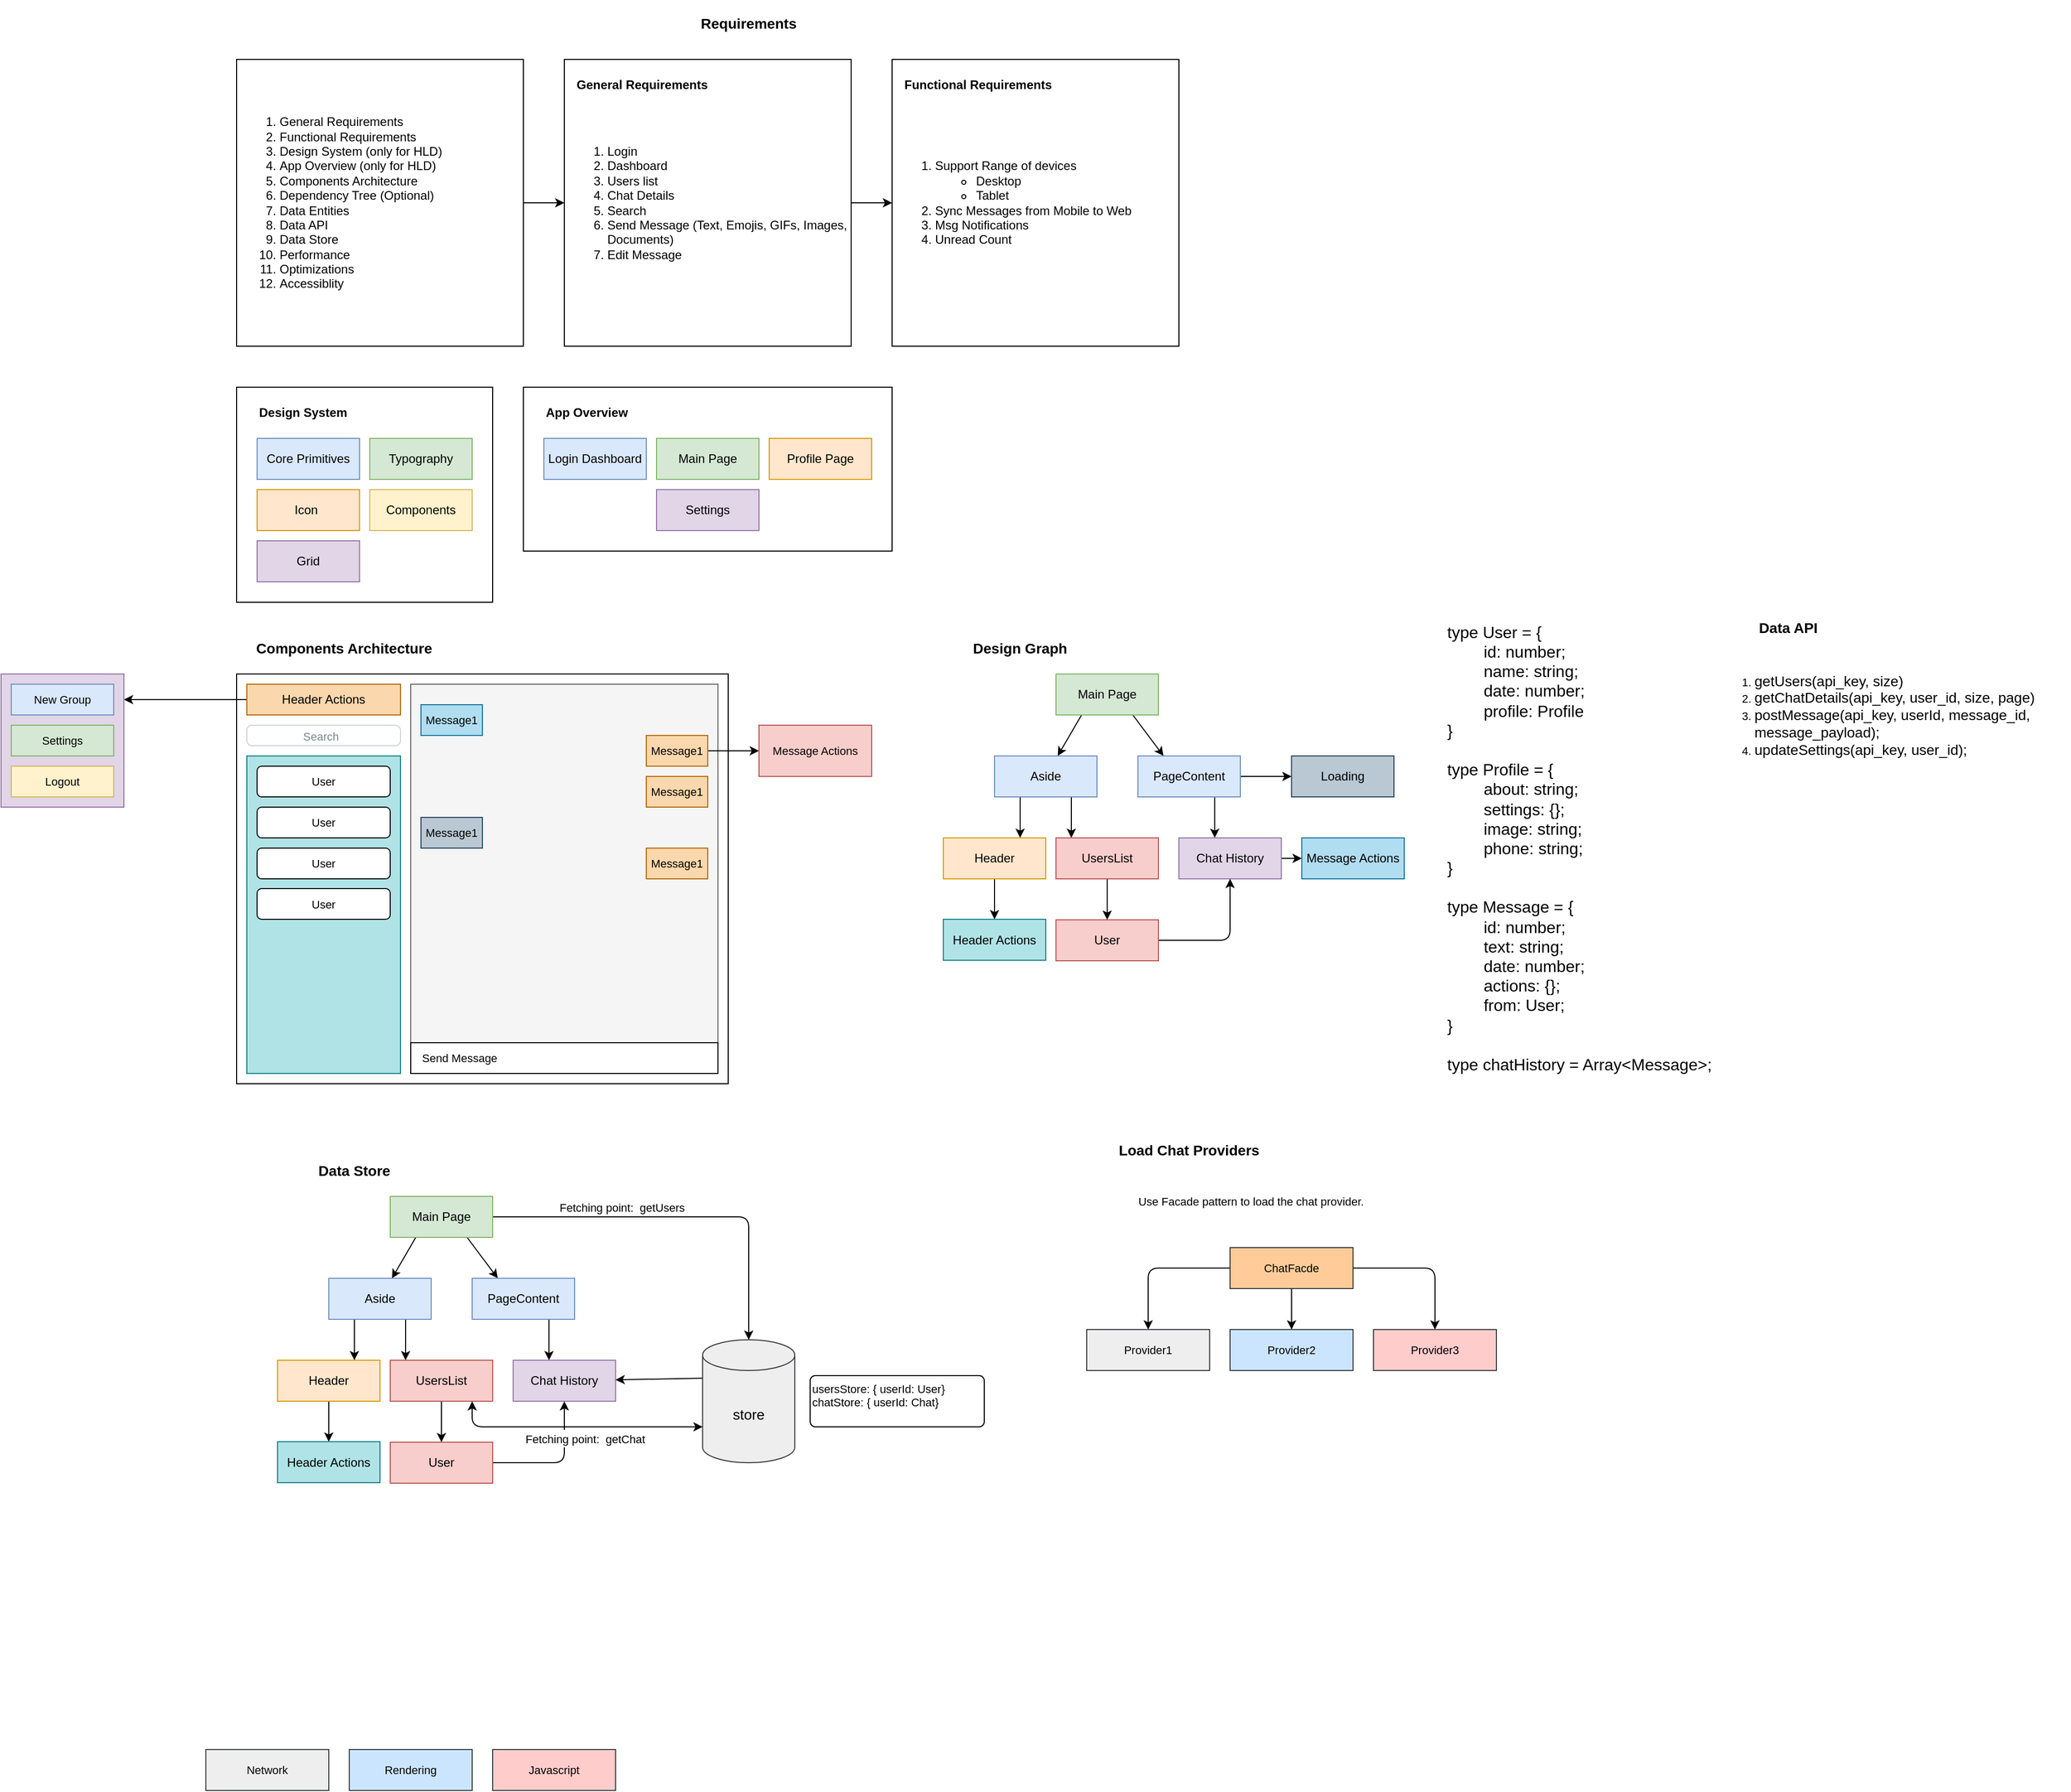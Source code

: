 <mxfile>
    <diagram id="DOxisX3I_BNlyZTwNfg0" name="Page-1">
        <mxGraphModel dx="2720" dy="1630" grid="1" gridSize="10" guides="1" tooltips="1" connect="1" arrows="1" fold="1" page="1" pageScale="1" pageWidth="827" pageHeight="1169" math="0" shadow="0">
            <root>
                <mxCell id="0"/>
                <mxCell id="1" parent="0"/>
                <mxCell id="127" style="edgeStyle=none;html=1;exitX=1;exitY=0.5;exitDx=0;exitDy=0;entryX=0.5;entryY=1;entryDx=0;entryDy=0;fontSize=11;" edge="1" parent="1" source="128" target="126">
                    <mxGeometry relative="1" as="geometry">
                        <Array as="points">
                            <mxPoint x="-760" y="1130"/>
                        </Array>
                    </mxGeometry>
                </mxCell>
                <mxCell id="7" style="edgeStyle=none;html=1;exitX=1;exitY=0.5;exitDx=0;exitDy=0;entryX=0;entryY=0.5;entryDx=0;entryDy=0;" parent="1" source="5" target="6" edge="1">
                    <mxGeometry relative="1" as="geometry"/>
                </mxCell>
                <mxCell id="5" value="&lt;ol&gt;&lt;li&gt;General Requirements&lt;/li&gt;&lt;li&gt;Functional Requirements&lt;/li&gt;&lt;li&gt;Design System (only for HLD)&lt;/li&gt;&lt;li&gt;App Overview (only for HLD)&lt;/li&gt;&lt;li&gt;Components Architecture&lt;/li&gt;&lt;li&gt;Dependency Tree (Optional)&lt;/li&gt;&lt;li&gt;Data Entities&lt;/li&gt;&lt;li&gt;Data API&lt;/li&gt;&lt;li&gt;Data Store&lt;/li&gt;&lt;li&gt;Performance&lt;/li&gt;&lt;li&gt;Optimizations&lt;/li&gt;&lt;li&gt;Accessiblity&lt;/li&gt;&lt;/ol&gt;" style="whiteSpace=wrap;html=1;aspect=fixed;align=left;" parent="1" vertex="1">
                    <mxGeometry x="-1080" y="-240" width="280" height="280" as="geometry"/>
                </mxCell>
                <mxCell id="12" style="edgeStyle=none;html=1;exitX=1;exitY=0.5;exitDx=0;exitDy=0;entryX=0;entryY=0.5;entryDx=0;entryDy=0;" edge="1" parent="1" source="6" target="11">
                    <mxGeometry relative="1" as="geometry"/>
                </mxCell>
                <mxCell id="6" value="&lt;div style=&quot;&quot;&gt;&lt;ol&gt;&lt;li&gt;Login&lt;/li&gt;&lt;li&gt;Dashboard&lt;/li&gt;&lt;li&gt;Users list&lt;/li&gt;&lt;li&gt;Chat Details&lt;/li&gt;&lt;li&gt;Search&amp;nbsp;&lt;/li&gt;&lt;li&gt;Send Message (Text, Emojis, GIFs, Images, Documents)&lt;/li&gt;&lt;li&gt;Edit Message&amp;nbsp;&lt;/li&gt;&lt;/ol&gt;&lt;/div&gt;" style="whiteSpace=wrap;html=1;aspect=fixed;align=left;" parent="1" vertex="1">
                    <mxGeometry x="-760" y="-240" width="280" height="280" as="geometry"/>
                </mxCell>
                <mxCell id="8" value="&lt;h3&gt;Requirements&lt;/h3&gt;" style="text;html=1;strokeColor=none;fillColor=none;align=center;verticalAlign=middle;whiteSpace=wrap;rounded=0;" parent="1" vertex="1">
                    <mxGeometry x="-610" y="-290" width="60" height="30" as="geometry"/>
                </mxCell>
                <mxCell id="11" value="&lt;div style=&quot;&quot;&gt;&lt;ol&gt;&lt;li&gt;Support Range of devices&lt;/li&gt;&lt;ul&gt;&lt;li&gt;&lt;span style=&quot;background-color: initial;&quot;&gt;Desktop&lt;/span&gt;&lt;/li&gt;&lt;li&gt;&lt;span style=&quot;background-color: initial;&quot;&gt;Tablet&lt;/span&gt;&lt;/li&gt;&lt;/ul&gt;&lt;li&gt;Sync Messages from Mobile to Web&lt;/li&gt;&lt;li&gt;Msg Notifications&lt;/li&gt;&lt;li&gt;Unread Count&lt;/li&gt;&lt;/ol&gt;&lt;/div&gt;" style="whiteSpace=wrap;html=1;aspect=fixed;align=left;" vertex="1" parent="1">
                    <mxGeometry x="-440" y="-240" width="280" height="280" as="geometry"/>
                </mxCell>
                <mxCell id="13" value="&lt;span style=&quot;background-color: initial;&quot;&gt;&lt;b&gt;General Requirements&lt;/b&gt;&lt;/span&gt;" style="text;html=1;strokeColor=none;fillColor=none;align=left;verticalAlign=middle;whiteSpace=wrap;rounded=0;" vertex="1" parent="1">
                    <mxGeometry x="-750" y="-230" width="210" height="30" as="geometry"/>
                </mxCell>
                <mxCell id="14" value="&lt;span style=&quot;background-color: initial;&quot;&gt;&lt;b&gt;Functional Requirements&lt;/b&gt;&lt;/span&gt;" style="text;html=1;strokeColor=none;fillColor=none;align=left;verticalAlign=middle;whiteSpace=wrap;rounded=0;" vertex="1" parent="1">
                    <mxGeometry x="-430" y="-230" width="210" height="30" as="geometry"/>
                </mxCell>
                <mxCell id="15" value="" style="rounded=0;whiteSpace=wrap;html=1;" vertex="1" parent="1">
                    <mxGeometry x="-1080" y="80" width="250" height="210" as="geometry"/>
                </mxCell>
                <mxCell id="16" value="Core Primitives" style="rounded=0;whiteSpace=wrap;html=1;fillColor=#dae8fc;strokeColor=#6c8ebf;" vertex="1" parent="1">
                    <mxGeometry x="-1060" y="130" width="100" height="40" as="geometry"/>
                </mxCell>
                <mxCell id="17" value="Typography" style="rounded=0;whiteSpace=wrap;html=1;fillColor=#d5e8d4;strokeColor=#82b366;" vertex="1" parent="1">
                    <mxGeometry x="-950" y="130" width="100" height="40" as="geometry"/>
                </mxCell>
                <mxCell id="18" value="Icon&lt;span style=&quot;white-space: pre;&quot;&gt;&#9;&lt;/span&gt;" style="rounded=0;whiteSpace=wrap;html=1;fillColor=#ffe6cc;strokeColor=#d79b00;" vertex="1" parent="1">
                    <mxGeometry x="-1060" y="180" width="100" height="40" as="geometry"/>
                </mxCell>
                <mxCell id="19" value="Components" style="rounded=0;whiteSpace=wrap;html=1;fillColor=#fff2cc;strokeColor=#d6b656;" vertex="1" parent="1">
                    <mxGeometry x="-950" y="180" width="100" height="40" as="geometry"/>
                </mxCell>
                <mxCell id="20" value="&lt;b&gt;Design System&lt;/b&gt;" style="text;html=1;strokeColor=none;fillColor=none;align=left;verticalAlign=middle;whiteSpace=wrap;rounded=0;" vertex="1" parent="1">
                    <mxGeometry x="-1060" y="90" width="130" height="30" as="geometry"/>
                </mxCell>
                <mxCell id="21" value="Grid" style="rounded=0;whiteSpace=wrap;html=1;fillColor=#e1d5e7;strokeColor=#9673a6;" vertex="1" parent="1">
                    <mxGeometry x="-1060" y="230" width="100" height="40" as="geometry"/>
                </mxCell>
                <mxCell id="22" value="" style="rounded=0;whiteSpace=wrap;html=1;" vertex="1" parent="1">
                    <mxGeometry x="-800" y="80" width="360" height="160" as="geometry"/>
                </mxCell>
                <mxCell id="23" value="&lt;b&gt;App Overview&lt;/b&gt;" style="text;html=1;strokeColor=none;fillColor=none;align=left;verticalAlign=middle;whiteSpace=wrap;rounded=0;" vertex="1" parent="1">
                    <mxGeometry x="-780" y="90" width="130" height="30" as="geometry"/>
                </mxCell>
                <mxCell id="24" value="Login Dashboard" style="rounded=0;whiteSpace=wrap;html=1;fillColor=#dae8fc;strokeColor=#6c8ebf;" vertex="1" parent="1">
                    <mxGeometry x="-780" y="130" width="100" height="40" as="geometry"/>
                </mxCell>
                <mxCell id="25" value="Main Page" style="rounded=0;whiteSpace=wrap;html=1;fillColor=#d5e8d4;strokeColor=#82b366;" vertex="1" parent="1">
                    <mxGeometry x="-670" y="130" width="100" height="40" as="geometry"/>
                </mxCell>
                <mxCell id="26" value="Profile Page" style="rounded=0;whiteSpace=wrap;html=1;fillColor=#ffe6cc;strokeColor=#d79b00;" vertex="1" parent="1">
                    <mxGeometry x="-560" y="130" width="100" height="40" as="geometry"/>
                </mxCell>
                <mxCell id="27" value="Settings" style="rounded=0;whiteSpace=wrap;html=1;fillColor=#e1d5e7;strokeColor=#9673a6;" vertex="1" parent="1">
                    <mxGeometry x="-670" y="180" width="100" height="40" as="geometry"/>
                </mxCell>
                <mxCell id="29" value="" style="rounded=0;whiteSpace=wrap;html=1;" vertex="1" parent="1">
                    <mxGeometry x="-1080" y="360" width="480" height="400" as="geometry"/>
                </mxCell>
                <mxCell id="30" value="" style="rounded=0;whiteSpace=wrap;html=1;" vertex="1" parent="1">
                    <mxGeometry x="-1070" y="370" width="150" height="30" as="geometry"/>
                </mxCell>
                <mxCell id="60" style="edgeStyle=none;html=1;entryX=1;entryY=0.192;entryDx=0;entryDy=0;entryPerimeter=0;fontSize=11;" edge="1" parent="1" source="38" target="56">
                    <mxGeometry relative="1" as="geometry"/>
                </mxCell>
                <mxCell id="38" value="Header Actions" style="text;html=1;strokeColor=#b46504;fillColor=#fad7ac;align=center;verticalAlign=middle;whiteSpace=wrap;rounded=0;" vertex="1" parent="1">
                    <mxGeometry x="-1070" y="370" width="150" height="30" as="geometry"/>
                </mxCell>
                <mxCell id="39" value="&lt;font style=&quot;font-size: 11px;&quot;&gt;Search&lt;/font&gt;" style="html=1;shadow=0;dashed=0;shape=mxgraph.bootstrap.rrect;rSize=5;strokeColor=#CED4DA;html=1;whiteSpace=wrap;fillColor=#FFFFFF;fontColor=#7D868C;align=left;spacing=15;spacingLeft=40;fontSize=14;" vertex="1" parent="1">
                    <mxGeometry x="-1070" y="410" width="150" height="20" as="geometry"/>
                </mxCell>
                <mxCell id="42" value="" style="rounded=0;whiteSpace=wrap;html=1;fontSize=11;fillColor=#b0e3e6;strokeColor=#0e8088;" vertex="1" parent="1">
                    <mxGeometry x="-1070" y="440" width="150" height="310" as="geometry"/>
                </mxCell>
                <mxCell id="43" value="" style="rounded=0;whiteSpace=wrap;html=1;fontSize=11;fillColor=#f5f5f5;fontColor=#333333;strokeColor=#666666;" vertex="1" parent="1">
                    <mxGeometry x="-910" y="370" width="300" height="380" as="geometry"/>
                </mxCell>
                <mxCell id="44" value="User" style="rounded=1;whiteSpace=wrap;html=1;fontSize=11;" vertex="1" parent="1">
                    <mxGeometry x="-1060" y="450" width="130" height="30" as="geometry"/>
                </mxCell>
                <mxCell id="45" value="User" style="rounded=1;whiteSpace=wrap;html=1;fontSize=11;" vertex="1" parent="1">
                    <mxGeometry x="-1060" y="490" width="130" height="30" as="geometry"/>
                </mxCell>
                <mxCell id="46" value="User" style="rounded=1;whiteSpace=wrap;html=1;fontSize=11;" vertex="1" parent="1">
                    <mxGeometry x="-1060" y="530" width="130" height="30" as="geometry"/>
                </mxCell>
                <mxCell id="47" value="User" style="rounded=1;whiteSpace=wrap;html=1;fontSize=11;" vertex="1" parent="1">
                    <mxGeometry x="-1060" y="569.5" width="130" height="30" as="geometry"/>
                </mxCell>
                <mxCell id="48" value="&amp;nbsp; &amp;nbsp;Send Message" style="rounded=0;whiteSpace=wrap;html=1;fontSize=11;align=left;" vertex="1" parent="1">
                    <mxGeometry x="-910" y="720" width="300" height="30" as="geometry"/>
                </mxCell>
                <mxCell id="49" value="Message1" style="text;html=1;strokeColor=#10739e;fillColor=#b1ddf0;align=center;verticalAlign=middle;whiteSpace=wrap;rounded=0;fontSize=11;" vertex="1" parent="1">
                    <mxGeometry x="-900" y="390" width="60" height="30" as="geometry"/>
                </mxCell>
                <mxCell id="62" style="edgeStyle=none;html=1;entryX=0;entryY=0.5;entryDx=0;entryDy=0;fontSize=11;" edge="1" parent="1" source="50" target="61">
                    <mxGeometry relative="1" as="geometry"/>
                </mxCell>
                <mxCell id="50" value="Message1" style="text;html=1;strokeColor=#b46504;fillColor=#fad7ac;align=center;verticalAlign=middle;whiteSpace=wrap;rounded=0;fontSize=11;" vertex="1" parent="1">
                    <mxGeometry x="-680" y="420" width="60" height="30" as="geometry"/>
                </mxCell>
                <mxCell id="51" value="Message1" style="text;html=1;strokeColor=#b46504;fillColor=#fad7ac;align=center;verticalAlign=middle;whiteSpace=wrap;rounded=0;fontSize=11;" vertex="1" parent="1">
                    <mxGeometry x="-680" y="460" width="60" height="30" as="geometry"/>
                </mxCell>
                <mxCell id="52" value="Message1" style="text;html=1;strokeColor=#23445d;fillColor=#bac8d3;align=center;verticalAlign=middle;whiteSpace=wrap;rounded=0;fontSize=11;" vertex="1" parent="1">
                    <mxGeometry x="-900" y="500" width="60" height="30" as="geometry"/>
                </mxCell>
                <mxCell id="53" value="Message1" style="text;html=1;strokeColor=#b46504;fillColor=#fad7ac;align=center;verticalAlign=middle;whiteSpace=wrap;rounded=0;fontSize=11;" vertex="1" parent="1">
                    <mxGeometry x="-680" y="530" width="60" height="30" as="geometry"/>
                </mxCell>
                <mxCell id="55" value="&lt;h3&gt;Components Architecture&lt;/h3&gt;" style="text;html=1;strokeColor=none;fillColor=none;align=center;verticalAlign=middle;whiteSpace=wrap;rounded=0;" vertex="1" parent="1">
                    <mxGeometry x="-1080" y="320" width="210" height="30" as="geometry"/>
                </mxCell>
                <mxCell id="56" value="" style="rounded=0;whiteSpace=wrap;html=1;fontSize=11;fillColor=#e1d5e7;strokeColor=#9673a6;" vertex="1" parent="1">
                    <mxGeometry x="-1310" y="360" width="120" height="130" as="geometry"/>
                </mxCell>
                <mxCell id="57" value="New Group" style="rounded=0;whiteSpace=wrap;html=1;fontSize=11;fillColor=#dae8fc;strokeColor=#6c8ebf;" vertex="1" parent="1">
                    <mxGeometry x="-1300" y="370" width="100" height="30" as="geometry"/>
                </mxCell>
                <mxCell id="58" value="Settings" style="rounded=0;whiteSpace=wrap;html=1;fontSize=11;fillColor=#d5e8d4;strokeColor=#82b366;" vertex="1" parent="1">
                    <mxGeometry x="-1300" y="410" width="100" height="30" as="geometry"/>
                </mxCell>
                <mxCell id="59" value="Logout" style="rounded=0;whiteSpace=wrap;html=1;fontSize=11;fillColor=#fff2cc;strokeColor=#d6b656;" vertex="1" parent="1">
                    <mxGeometry x="-1300" y="450" width="100" height="30" as="geometry"/>
                </mxCell>
                <mxCell id="61" value="Message Actions" style="rounded=0;whiteSpace=wrap;html=1;fontSize=11;fillColor=#f8cecc;strokeColor=#b85450;" vertex="1" parent="1">
                    <mxGeometry x="-570" y="410" width="110" height="50" as="geometry"/>
                </mxCell>
                <mxCell id="82" style="edgeStyle=none;html=1;exitX=0.25;exitY=1;exitDx=0;exitDy=0;fontSize=11;" edge="1" parent="1" source="74" target="75">
                    <mxGeometry relative="1" as="geometry"/>
                </mxCell>
                <mxCell id="84" style="edgeStyle=none;html=1;exitX=0.75;exitY=1;exitDx=0;exitDy=0;entryX=0.25;entryY=0;entryDx=0;entryDy=0;fontSize=11;" edge="1" parent="1" source="74" target="76">
                    <mxGeometry relative="1" as="geometry"/>
                </mxCell>
                <mxCell id="74" value="Main Page" style="rounded=0;whiteSpace=wrap;html=1;fillColor=#d5e8d4;strokeColor=#82b366;" vertex="1" parent="1">
                    <mxGeometry x="-280" y="360" width="100" height="40" as="geometry"/>
                </mxCell>
                <mxCell id="85" style="edgeStyle=none;html=1;exitX=0.25;exitY=1;exitDx=0;exitDy=0;entryX=0.75;entryY=0;entryDx=0;entryDy=0;fontSize=11;" edge="1" parent="1" source="75" target="77">
                    <mxGeometry relative="1" as="geometry"/>
                </mxCell>
                <mxCell id="87" style="edgeStyle=none;html=1;exitX=0.75;exitY=1;exitDx=0;exitDy=0;entryX=0.15;entryY=0;entryDx=0;entryDy=0;entryPerimeter=0;fontSize=11;" edge="1" parent="1" source="75" target="78">
                    <mxGeometry relative="1" as="geometry"/>
                </mxCell>
                <mxCell id="75" value="Aside" style="rounded=0;whiteSpace=wrap;html=1;fillColor=#dae8fc;strokeColor=#6c8ebf;" vertex="1" parent="1">
                    <mxGeometry x="-340" y="440" width="100" height="40" as="geometry"/>
                </mxCell>
                <mxCell id="90" style="edgeStyle=none;html=1;exitX=0.75;exitY=1;exitDx=0;exitDy=0;entryX=0.35;entryY=0;entryDx=0;entryDy=0;entryPerimeter=0;fontSize=11;" edge="1" parent="1" source="76" target="89">
                    <mxGeometry relative="1" as="geometry"/>
                </mxCell>
                <mxCell id="100" style="edgeStyle=none;html=1;exitX=1;exitY=0.5;exitDx=0;exitDy=0;fontSize=11;" edge="1" parent="1" source="76" target="97">
                    <mxGeometry relative="1" as="geometry"/>
                </mxCell>
                <mxCell id="76" value="PageContent" style="rounded=0;whiteSpace=wrap;html=1;fillColor=#dae8fc;strokeColor=#6c8ebf;" vertex="1" parent="1">
                    <mxGeometry x="-200" y="440" width="100" height="40" as="geometry"/>
                </mxCell>
                <mxCell id="106" style="edgeStyle=none;html=1;exitX=0.5;exitY=1;exitDx=0;exitDy=0;entryX=0.5;entryY=0;entryDx=0;entryDy=0;fontSize=11;" edge="1" parent="1" source="77" target="105">
                    <mxGeometry relative="1" as="geometry"/>
                </mxCell>
                <mxCell id="77" value="Header" style="rounded=0;whiteSpace=wrap;html=1;fillColor=#ffe6cc;strokeColor=#d79b00;" vertex="1" parent="1">
                    <mxGeometry x="-390" y="520" width="100" height="40" as="geometry"/>
                </mxCell>
                <mxCell id="95" style="edgeStyle=none;html=1;exitX=0.5;exitY=1;exitDx=0;exitDy=0;entryX=0.5;entryY=0;entryDx=0;entryDy=0;fontSize=11;" edge="1" parent="1" source="78" target="91">
                    <mxGeometry relative="1" as="geometry"/>
                </mxCell>
                <mxCell id="78" value="UsersList" style="rounded=0;whiteSpace=wrap;html=1;fillColor=#f8cecc;strokeColor=#b85450;" vertex="1" parent="1">
                    <mxGeometry x="-280" y="520" width="100" height="40" as="geometry"/>
                </mxCell>
                <mxCell id="104" style="edgeStyle=none;html=1;exitX=1;exitY=0.5;exitDx=0;exitDy=0;entryX=0;entryY=0.5;entryDx=0;entryDy=0;fontSize=11;" edge="1" parent="1" source="89" target="101">
                    <mxGeometry relative="1" as="geometry"/>
                </mxCell>
                <mxCell id="89" value="Chat History" style="rounded=0;whiteSpace=wrap;html=1;fillColor=#e1d5e7;strokeColor=#9673a6;" vertex="1" parent="1">
                    <mxGeometry x="-160" y="520" width="100" height="40" as="geometry"/>
                </mxCell>
                <mxCell id="96" style="edgeStyle=none;html=1;exitX=1;exitY=0.5;exitDx=0;exitDy=0;entryX=0.5;entryY=1;entryDx=0;entryDy=0;fontSize=11;" edge="1" parent="1" source="91" target="89">
                    <mxGeometry relative="1" as="geometry">
                        <Array as="points">
                            <mxPoint x="-110" y="620"/>
                        </Array>
                    </mxGeometry>
                </mxCell>
                <mxCell id="91" value="User" style="rounded=0;whiteSpace=wrap;html=1;fillColor=#f8cecc;strokeColor=#b85450;" vertex="1" parent="1">
                    <mxGeometry x="-280" y="600" width="100" height="40" as="geometry"/>
                </mxCell>
                <mxCell id="97" value="Loading" style="rounded=0;whiteSpace=wrap;html=1;fillColor=#bac8d3;strokeColor=#23445d;" vertex="1" parent="1">
                    <mxGeometry x="-50" y="440" width="100" height="40" as="geometry"/>
                </mxCell>
                <mxCell id="99" value="&lt;h3&gt;Design Graph&lt;/h3&gt;" style="text;html=1;strokeColor=none;fillColor=none;align=center;verticalAlign=middle;whiteSpace=wrap;rounded=0;" vertex="1" parent="1">
                    <mxGeometry x="-420" y="320" width="210" height="30" as="geometry"/>
                </mxCell>
                <mxCell id="101" value="Message Actions" style="rounded=0;whiteSpace=wrap;html=1;fillColor=#b1ddf0;strokeColor=#10739e;" vertex="1" parent="1">
                    <mxGeometry x="-40" y="520" width="100" height="40" as="geometry"/>
                </mxCell>
                <mxCell id="105" value="Header Actions" style="rounded=0;whiteSpace=wrap;html=1;fillColor=#b0e3e6;strokeColor=#0e8088;" vertex="1" parent="1">
                    <mxGeometry x="-390" y="599.5" width="100" height="40" as="geometry"/>
                </mxCell>
                <mxCell id="108" value="&lt;font style=&quot;font-size: 16px;&quot;&gt;type User = {&lt;br&gt;&lt;span style=&quot;white-space: pre;&quot;&gt;&#9;&lt;/span&gt;id: number;&lt;br&gt;&lt;span style=&quot;white-space: pre;&quot;&gt;&#9;&lt;/span&gt;name: string;&lt;br&gt;&lt;span style=&quot;white-space: pre;&quot;&gt;&#9;&lt;/span&gt;date: number;&lt;br&gt;&lt;span style=&quot;white-space: pre;&quot;&gt;&#9;&lt;/span&gt;profile: Profile&lt;br&gt;}&lt;br&gt;&lt;br&gt;type Profile = {&lt;br&gt;&lt;span style=&quot;white-space: pre;&quot;&gt;&#9;&lt;/span&gt;about: string;&lt;br&gt;&lt;span style=&quot;white-space: pre;&quot;&gt;&#9;&lt;/span&gt;settings: {};&lt;br&gt;&lt;span style=&quot;white-space: pre;&quot;&gt;&#9;&lt;/span&gt;image: string;&lt;br&gt;&lt;span style=&quot;white-space: pre;&quot;&gt;&#9;&lt;/span&gt;phone: string;&lt;br&gt;}&lt;br&gt;&lt;br&gt;type Message = {&lt;br&gt;&lt;span style=&quot;white-space: pre;&quot;&gt;&#9;&lt;/span&gt;id: number;&lt;br&gt;&lt;span style=&quot;white-space: pre;&quot;&gt;&#9;&lt;/span&gt;text: string;&lt;br&gt;&lt;span style=&quot;white-space: pre;&quot;&gt;&#9;&lt;/span&gt;date: number;&lt;br&gt;&lt;span style=&quot;white-space: pre;&quot;&gt;&#9;&lt;/span&gt;actions: {};&lt;br&gt;&lt;span style=&quot;white-space: pre;&quot;&gt;&#9;&lt;/span&gt;from: User;&lt;br&gt;}&lt;br&gt;&lt;br&gt;type chatHistory = Array&amp;lt;Message&amp;gt;;&lt;br&gt;&lt;/font&gt;" style="text;html=1;strokeColor=none;fillColor=none;align=left;verticalAlign=middle;whiteSpace=wrap;rounded=0;fontSize=11;" vertex="1" parent="1">
                    <mxGeometry x="100" y="280" width="335" height="500" as="geometry"/>
                </mxCell>
                <mxCell id="110" value="&lt;ol&gt;&lt;li&gt;&lt;font style=&quot;font-size: 14px;&quot;&gt;getUsers(api_key, size)&lt;/font&gt;&lt;/li&gt;&lt;li&gt;&lt;font style=&quot;font-size: 14px;&quot;&gt;getChatDetails(api_key, user_id, size, page)&lt;/font&gt;&lt;/li&gt;&lt;li&gt;&lt;span style=&quot;font-size: 14px;&quot;&gt;postMessage(api_key, userId, message_id, message_payload);&lt;/span&gt;&lt;/li&gt;&lt;li&gt;&lt;span style=&quot;font-size: 14px;&quot;&gt;updateSettings(api_key, user_id);&lt;/span&gt;&lt;/li&gt;&lt;/ol&gt;" style="text;html=1;strokeColor=none;fillColor=none;align=left;verticalAlign=middle;whiteSpace=wrap;rounded=0;fontSize=11;" vertex="1" parent="1">
                    <mxGeometry x="360" y="320" width="350" height="160" as="geometry"/>
                </mxCell>
                <mxCell id="111" value="&lt;h3&gt;Data API&lt;/h3&gt;" style="text;html=1;strokeColor=none;fillColor=none;align=center;verticalAlign=middle;whiteSpace=wrap;rounded=0;" vertex="1" parent="1">
                    <mxGeometry x="330" y="300" width="210" height="30" as="geometry"/>
                </mxCell>
                <mxCell id="112" style="edgeStyle=none;html=1;exitX=0.25;exitY=1;exitDx=0;exitDy=0;fontSize=11;" edge="1" parent="1" source="114" target="117">
                    <mxGeometry relative="1" as="geometry"/>
                </mxCell>
                <mxCell id="113" style="edgeStyle=none;html=1;exitX=0.75;exitY=1;exitDx=0;exitDy=0;entryX=0.25;entryY=0;entryDx=0;entryDy=0;fontSize=11;" edge="1" parent="1" source="114" target="120">
                    <mxGeometry relative="1" as="geometry"/>
                </mxCell>
                <mxCell id="134" style="edgeStyle=none;html=1;exitX=1;exitY=0.5;exitDx=0;exitDy=0;entryX=0.5;entryY=0;entryDx=0;entryDy=0;entryPerimeter=0;fontSize=14;" edge="1" parent="1" source="114" target="133">
                    <mxGeometry relative="1" as="geometry">
                        <Array as="points">
                            <mxPoint x="-580" y="890"/>
                        </Array>
                    </mxGeometry>
                </mxCell>
                <mxCell id="135" value="&lt;font style=&quot;font-size: 11px;&quot;&gt;Fetching point:&amp;nbsp; getUsers&lt;/font&gt;" style="edgeLabel;html=1;align=center;verticalAlign=middle;resizable=0;points=[];fontSize=14;" vertex="1" connectable="0" parent="134">
                    <mxGeometry x="-0.66" y="-1" relative="1" as="geometry">
                        <mxPoint x="63" y="-11" as="offset"/>
                    </mxGeometry>
                </mxCell>
                <mxCell id="114" value="Main Page" style="rounded=0;whiteSpace=wrap;html=1;fillColor=#d5e8d4;strokeColor=#82b366;" vertex="1" parent="1">
                    <mxGeometry x="-930" y="870" width="100" height="40" as="geometry"/>
                </mxCell>
                <mxCell id="115" style="edgeStyle=none;html=1;exitX=0.25;exitY=1;exitDx=0;exitDy=0;entryX=0.75;entryY=0;entryDx=0;entryDy=0;fontSize=11;" edge="1" parent="1" source="117" target="122">
                    <mxGeometry relative="1" as="geometry"/>
                </mxCell>
                <mxCell id="116" style="edgeStyle=none;html=1;exitX=0.75;exitY=1;exitDx=0;exitDy=0;entryX=0.15;entryY=0;entryDx=0;entryDy=0;entryPerimeter=0;fontSize=11;" edge="1" parent="1" source="117" target="124">
                    <mxGeometry relative="1" as="geometry"/>
                </mxCell>
                <mxCell id="117" value="Aside" style="rounded=0;whiteSpace=wrap;html=1;fillColor=#dae8fc;strokeColor=#6c8ebf;" vertex="1" parent="1">
                    <mxGeometry x="-990" y="950" width="100" height="40" as="geometry"/>
                </mxCell>
                <mxCell id="118" style="edgeStyle=none;html=1;exitX=0.75;exitY=1;exitDx=0;exitDy=0;entryX=0.35;entryY=0;entryDx=0;entryDy=0;entryPerimeter=0;fontSize=11;" edge="1" parent="1" source="120" target="126">
                    <mxGeometry relative="1" as="geometry"/>
                </mxCell>
                <mxCell id="120" value="PageContent" style="rounded=0;whiteSpace=wrap;html=1;fillColor=#dae8fc;strokeColor=#6c8ebf;" vertex="1" parent="1">
                    <mxGeometry x="-850" y="950" width="100" height="40" as="geometry"/>
                </mxCell>
                <mxCell id="121" style="edgeStyle=none;html=1;exitX=0.5;exitY=1;exitDx=0;exitDy=0;entryX=0.5;entryY=0;entryDx=0;entryDy=0;fontSize=11;" edge="1" parent="1" source="122" target="132">
                    <mxGeometry relative="1" as="geometry"/>
                </mxCell>
                <mxCell id="122" value="Header" style="rounded=0;whiteSpace=wrap;html=1;fillColor=#ffe6cc;strokeColor=#d79b00;" vertex="1" parent="1">
                    <mxGeometry x="-1040" y="1030" width="100" height="40" as="geometry"/>
                </mxCell>
                <mxCell id="123" style="edgeStyle=none;html=1;exitX=0.5;exitY=1;exitDx=0;exitDy=0;entryX=0.5;entryY=0;entryDx=0;entryDy=0;fontSize=11;" edge="1" parent="1" source="124" target="128">
                    <mxGeometry relative="1" as="geometry"/>
                </mxCell>
                <mxCell id="124" value="UsersList" style="rounded=0;whiteSpace=wrap;html=1;fillColor=#f8cecc;strokeColor=#b85450;" vertex="1" parent="1">
                    <mxGeometry x="-930" y="1030" width="100" height="40" as="geometry"/>
                </mxCell>
                <mxCell id="126" value="Chat History" style="rounded=0;whiteSpace=wrap;html=1;fillColor=#e1d5e7;strokeColor=#9673a6;" vertex="1" parent="1">
                    <mxGeometry x="-810" y="1030" width="100" height="40" as="geometry"/>
                </mxCell>
                <mxCell id="128" value="User" style="rounded=0;whiteSpace=wrap;html=1;fillColor=#f8cecc;strokeColor=#b85450;" vertex="1" parent="1">
                    <mxGeometry x="-930" y="1110" width="100" height="40" as="geometry"/>
                </mxCell>
                <mxCell id="130" value="&lt;h3&gt;Data Store&lt;/h3&gt;" style="text;html=1;strokeColor=none;fillColor=none;align=center;verticalAlign=middle;whiteSpace=wrap;rounded=0;" vertex="1" parent="1">
                    <mxGeometry x="-1070" y="830" width="210" height="30" as="geometry"/>
                </mxCell>
                <mxCell id="132" value="Header Actions" style="rounded=0;whiteSpace=wrap;html=1;fillColor=#b0e3e6;strokeColor=#0e8088;" vertex="1" parent="1">
                    <mxGeometry x="-1040" y="1109.5" width="100" height="40" as="geometry"/>
                </mxCell>
                <mxCell id="138" style="edgeStyle=none;html=1;exitX=0;exitY=0;exitDx=0;exitDy=37.5;exitPerimeter=0;fontSize=11;" edge="1" parent="1" source="133" target="126">
                    <mxGeometry relative="1" as="geometry"/>
                </mxCell>
                <mxCell id="133" value="store" style="shape=cylinder3;whiteSpace=wrap;html=1;boundedLbl=1;backgroundOutline=1;size=15;fontSize=14;fillColor=#eeeeee;strokeColor=#36393d;" vertex="1" parent="1">
                    <mxGeometry x="-625" y="1010" width="90" height="120" as="geometry"/>
                </mxCell>
                <mxCell id="143" value="usersStore: { userId: User}&lt;br&gt;chatStore: { userId: Chat}" style="html=1;align=left;verticalAlign=top;rounded=1;absoluteArcSize=1;arcSize=10;dashed=0;fontSize=11;" vertex="1" parent="1">
                    <mxGeometry x="-520" y="1045" width="170" height="50" as="geometry"/>
                </mxCell>
                <mxCell id="147" value="" style="endArrow=classic;startArrow=classic;html=1;strokeColor=default;fontSize=11;" edge="1" parent="1">
                    <mxGeometry width="50" height="50" relative="1" as="geometry">
                        <mxPoint x="-850" y="1070" as="sourcePoint"/>
                        <mxPoint x="-625" y="1095" as="targetPoint"/>
                        <Array as="points">
                            <mxPoint x="-850" y="1095"/>
                        </Array>
                    </mxGeometry>
                </mxCell>
                <mxCell id="148" value="&lt;font style=&quot;font-size: 11px;&quot;&gt;Fetching point:&amp;nbsp; getChat&lt;br&gt;&lt;/font&gt;" style="edgeLabel;html=1;align=center;verticalAlign=middle;resizable=0;points=[];fontSize=14;" vertex="1" connectable="0" parent="1">
                    <mxGeometry x="-740.003" y="1105.5" as="geometry"/>
                </mxCell>
                <mxCell id="149" value="&lt;h3&gt;Load Chat Providers&lt;/h3&gt;" style="text;html=1;strokeColor=none;fillColor=none;align=center;verticalAlign=middle;whiteSpace=wrap;rounded=0;" vertex="1" parent="1">
                    <mxGeometry x="-255" y="810" width="210" height="30" as="geometry"/>
                </mxCell>
                <mxCell id="150" value="Use Facade pattern to load the chat provider." style="text;html=1;align=center;verticalAlign=middle;resizable=0;points=[];autosize=1;strokeColor=none;fillColor=none;fontSize=11;" vertex="1" parent="1">
                    <mxGeometry x="-210" y="860" width="240" height="30" as="geometry"/>
                </mxCell>
                <mxCell id="164" style="edgeStyle=orthogonalEdgeStyle;html=1;exitX=0;exitY=0.5;exitDx=0;exitDy=0;strokeColor=default;fontSize=11;" edge="1" parent="1" source="160" target="161">
                    <mxGeometry relative="1" as="geometry"/>
                </mxCell>
                <mxCell id="165" style="edgeStyle=orthogonalEdgeStyle;html=1;exitX=1;exitY=0.5;exitDx=0;exitDy=0;strokeColor=default;fontSize=11;" edge="1" parent="1" source="160" target="163">
                    <mxGeometry relative="1" as="geometry"/>
                </mxCell>
                <mxCell id="166" style="edgeStyle=orthogonalEdgeStyle;html=1;exitX=0.5;exitY=1;exitDx=0;exitDy=0;strokeColor=default;fontSize=11;" edge="1" parent="1" source="160" target="162">
                    <mxGeometry relative="1" as="geometry"/>
                </mxCell>
                <mxCell id="160" value="ChatFacde" style="rounded=0;whiteSpace=wrap;html=1;fontSize=11;fillColor=#ffcc99;strokeColor=#36393d;" vertex="1" parent="1">
                    <mxGeometry x="-110" y="920" width="120" height="40" as="geometry"/>
                </mxCell>
                <mxCell id="161" value="Provider1" style="rounded=0;whiteSpace=wrap;html=1;fontSize=11;fillColor=#eeeeee;strokeColor=#36393d;" vertex="1" parent="1">
                    <mxGeometry x="-250" y="1000" width="120" height="40" as="geometry"/>
                </mxCell>
                <mxCell id="162" value="Provider2" style="rounded=0;whiteSpace=wrap;html=1;fontSize=11;fillColor=#cce5ff;strokeColor=#36393d;" vertex="1" parent="1">
                    <mxGeometry x="-110" y="1000" width="120" height="40" as="geometry"/>
                </mxCell>
                <mxCell id="163" value="Provider3" style="rounded=0;whiteSpace=wrap;html=1;fontSize=11;fillColor=#ffcccc;strokeColor=#36393d;" vertex="1" parent="1">
                    <mxGeometry x="30" y="1000" width="120" height="40" as="geometry"/>
                </mxCell>
                <mxCell id="171" value="Network" style="rounded=0;whiteSpace=wrap;html=1;fontSize=11;fillColor=#eeeeee;strokeColor=#36393d;" vertex="1" parent="1">
                    <mxGeometry x="-1110" y="1410" width="120" height="40" as="geometry"/>
                </mxCell>
                <mxCell id="172" value="Rendering" style="rounded=0;whiteSpace=wrap;html=1;fontSize=11;fillColor=#cce5ff;strokeColor=#36393d;" vertex="1" parent="1">
                    <mxGeometry x="-970" y="1410" width="120" height="40" as="geometry"/>
                </mxCell>
                <mxCell id="173" value="Javascript" style="rounded=0;whiteSpace=wrap;html=1;fontSize=11;fillColor=#ffcccc;strokeColor=#36393d;" vertex="1" parent="1">
                    <mxGeometry x="-830" y="1410" width="120" height="40" as="geometry"/>
                </mxCell>
            </root>
        </mxGraphModel>
    </diagram>
</mxfile>
